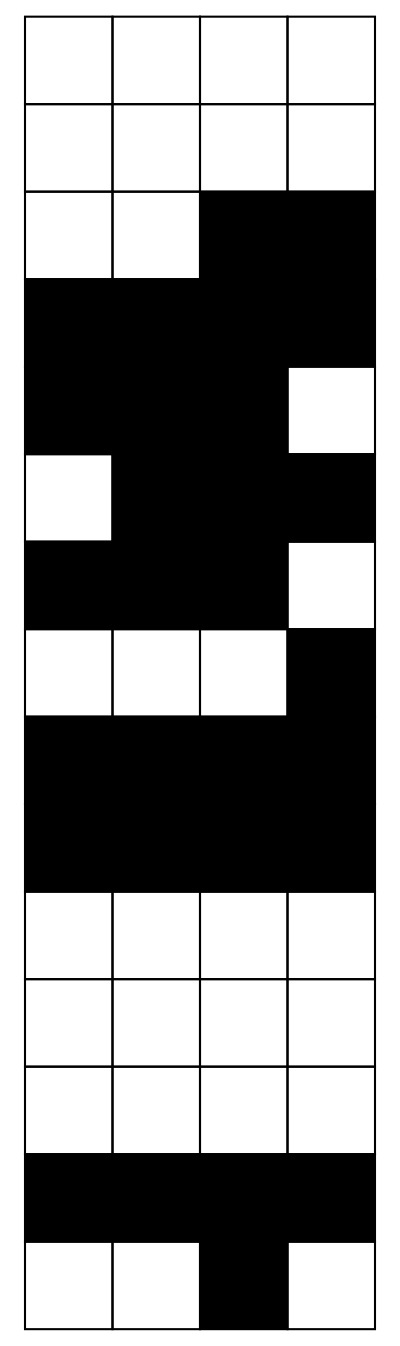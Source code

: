 digraph structs {
	node [shape=plaintext]
	patron [label=<
<TABLE BORDER="0" CELLBORDER="1" CELLSPACING="0" CELLPADDING="20">
<TR>
<TD></TD>
<TD></TD>
<TD></TD>
<TD></TD>
</TR><TR>
<TD></TD>
<TD></TD>
<TD></TD>
<TD></TD>
</TR><TR>
<TD></TD>
<TD></TD>
<TD bgcolor="black"></TD>
<TD bgcolor="black"></TD>
</TR><TR>
<TD bgcolor="black"></TD>
<TD bgcolor="black"></TD>
<TD bgcolor="black"></TD>
<TD bgcolor="black"></TD>
</TR><TR>
<TD bgcolor="black"></TD>
<TD bgcolor="black"></TD>
<TD bgcolor="black"></TD>
<TD></TD>
</TR><TR>
<TD></TD>
<TD bgcolor="black"></TD>
<TD bgcolor="black"></TD>
<TD bgcolor="black"></TD>
</TR><TR>
<TD bgcolor="black"></TD>
<TD bgcolor="black"></TD>
<TD bgcolor="black"></TD>
<TD></TD>
</TR><TR>
<TD></TD>
<TD></TD>
<TD></TD>
<TD bgcolor="black"></TD>
</TR><TR>
<TD bgcolor="black"></TD>
<TD bgcolor="black"></TD>
<TD bgcolor="black"></TD>
<TD bgcolor="black"></TD>
</TR><TR>
<TD bgcolor="black"></TD>
<TD bgcolor="black"></TD>
<TD bgcolor="black"></TD>
<TD bgcolor="black"></TD>
</TR><TR>
<TD></TD>
<TD></TD>
<TD></TD>
<TD></TD>
</TR><TR>
<TD></TD>
<TD></TD>
<TD></TD>
<TD></TD>
</TR><TR>
<TD></TD>
<TD></TD>
<TD></TD>
<TD></TD>
</TR><TR>
<TD bgcolor="black"></TD>
<TD bgcolor="black"></TD>
<TD bgcolor="black"></TD>
<TD bgcolor="black"></TD>
</TR><TR>
<TD></TD>
<TD></TD>
<TD bgcolor="black"></TD>
<TD></TD>
</TR></TABLE>>]
}
